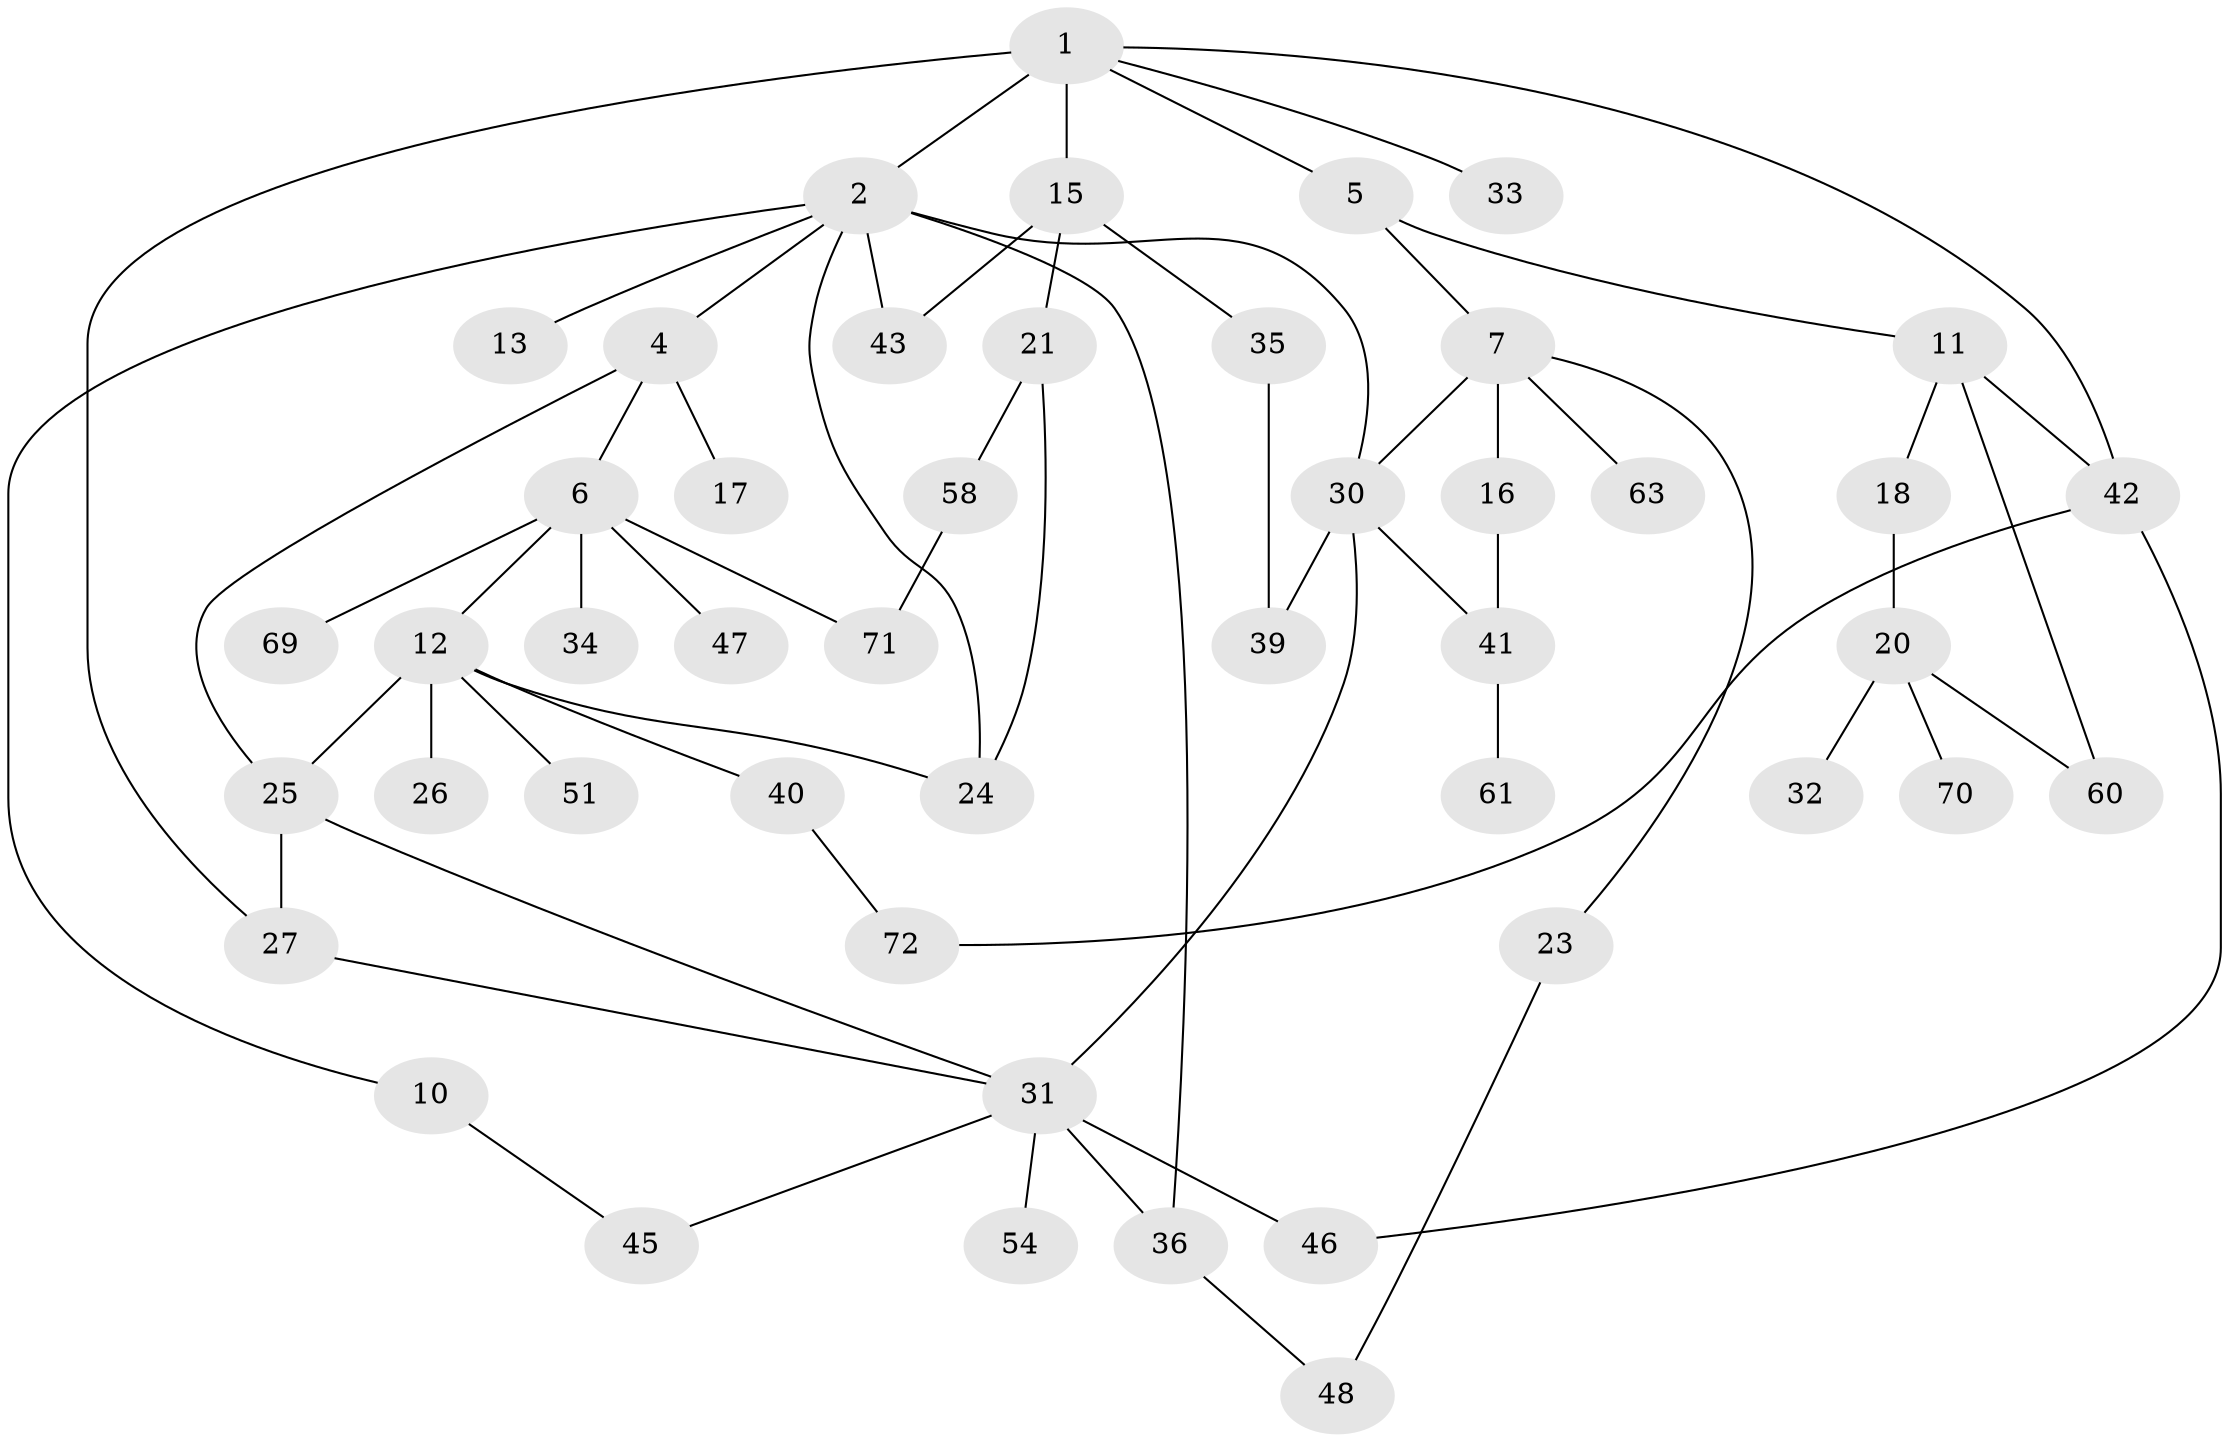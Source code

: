 // Generated by graph-tools (version 1.1) at 2025/23/03/03/25 07:23:32]
// undirected, 47 vertices, 64 edges
graph export_dot {
graph [start="1"]
  node [color=gray90,style=filled];
  1 [super="+3"];
  2 [super="+9"];
  4;
  5 [super="+65"];
  6 [super="+8"];
  7 [super="+14"];
  10 [super="+73"];
  11 [super="+68"];
  12 [super="+22"];
  13;
  15 [super="+19"];
  16 [super="+50"];
  17;
  18;
  20 [super="+28"];
  21 [super="+37"];
  23 [super="+53"];
  24 [super="+66"];
  25 [super="+29"];
  26;
  27;
  30 [super="+38"];
  31 [super="+52"];
  32;
  33;
  34;
  35;
  36 [super="+44"];
  39 [super="+49"];
  40 [super="+59"];
  41 [super="+56"];
  42 [super="+55"];
  43 [super="+57"];
  45;
  46 [super="+67"];
  47 [super="+64"];
  48 [super="+74"];
  51;
  54;
  58 [super="+62"];
  60;
  61;
  63;
  69;
  70;
  71;
  72;
  1 -- 2;
  1 -- 5;
  1 -- 33;
  1 -- 42;
  1 -- 27;
  1 -- 15 [weight=2];
  2 -- 4;
  2 -- 13;
  2 -- 24;
  2 -- 43;
  2 -- 10;
  2 -- 36;
  2 -- 30;
  4 -- 6;
  4 -- 17;
  4 -- 25;
  5 -- 7;
  5 -- 11;
  6 -- 34;
  6 -- 69;
  6 -- 71;
  6 -- 12;
  6 -- 47;
  7 -- 16;
  7 -- 63;
  7 -- 23;
  7 -- 30;
  10 -- 45;
  11 -- 18;
  11 -- 42;
  11 -- 60;
  12 -- 26;
  12 -- 40;
  12 -- 51;
  12 -- 25;
  12 -- 24;
  15 -- 21;
  15 -- 35;
  15 -- 43;
  16 -- 41;
  18 -- 20;
  20 -- 32;
  20 -- 60;
  20 -- 70;
  21 -- 58;
  21 -- 24;
  23 -- 48;
  25 -- 27;
  25 -- 31;
  27 -- 31;
  30 -- 31;
  30 -- 39;
  30 -- 41;
  31 -- 45;
  31 -- 46 [weight=2];
  31 -- 54;
  31 -- 36;
  35 -- 39;
  36 -- 48;
  40 -- 72;
  41 -- 61;
  42 -- 46;
  42 -- 72;
  58 -- 71;
}
